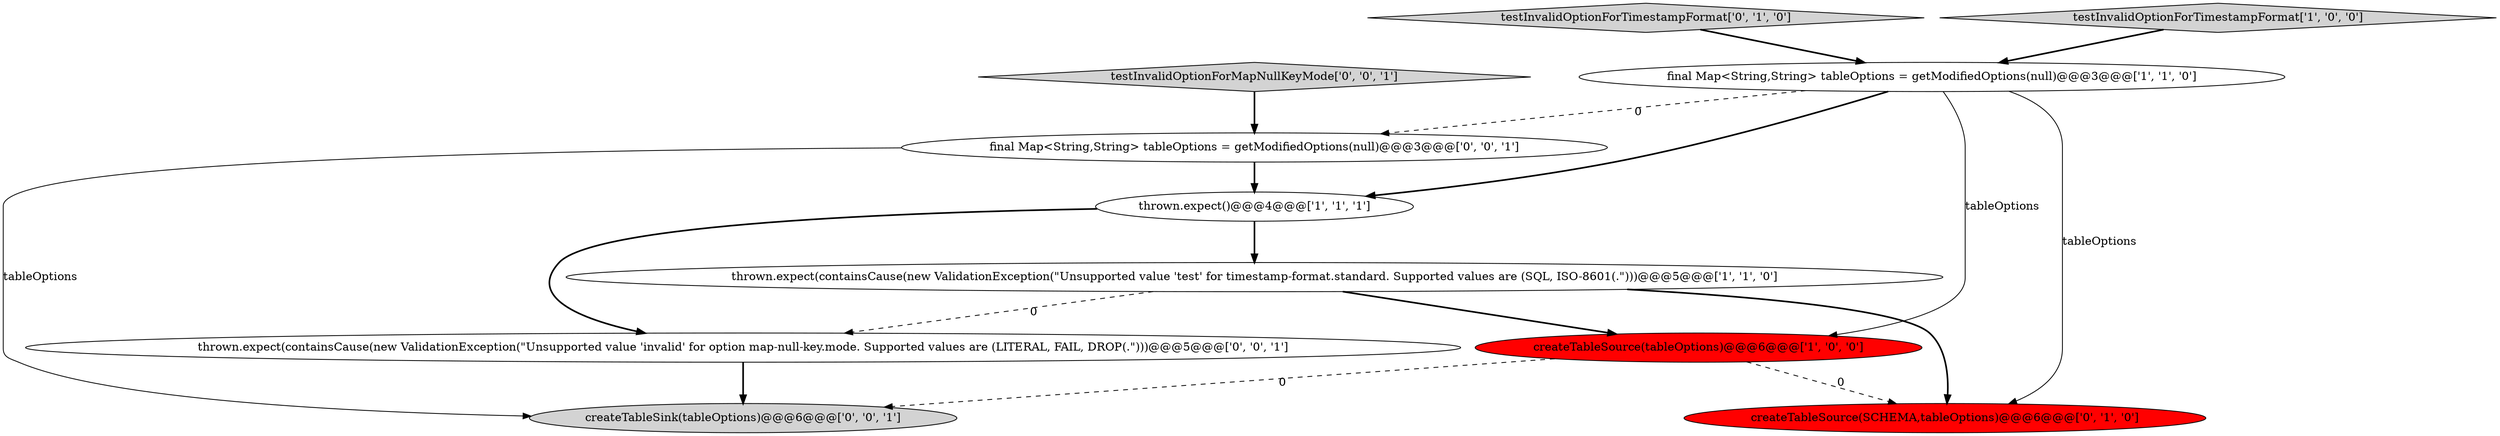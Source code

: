 digraph {
5 [style = filled, label = "testInvalidOptionForTimestampFormat['0', '1', '0']", fillcolor = lightgray, shape = diamond image = "AAA0AAABBB2BBB"];
3 [style = filled, label = "thrown.expect(containsCause(new ValidationException(\"Unsupported value 'test' for timestamp-format.standard. Supported values are (SQL, ISO-8601(.\")))@@@5@@@['1', '1', '0']", fillcolor = white, shape = ellipse image = "AAA0AAABBB1BBB"];
6 [style = filled, label = "createTableSource(SCHEMA,tableOptions)@@@6@@@['0', '1', '0']", fillcolor = red, shape = ellipse image = "AAA1AAABBB2BBB"];
2 [style = filled, label = "final Map<String,String> tableOptions = getModifiedOptions(null)@@@3@@@['1', '1', '0']", fillcolor = white, shape = ellipse image = "AAA0AAABBB1BBB"];
7 [style = filled, label = "final Map<String,String> tableOptions = getModifiedOptions(null)@@@3@@@['0', '0', '1']", fillcolor = white, shape = ellipse image = "AAA0AAABBB3BBB"];
9 [style = filled, label = "thrown.expect(containsCause(new ValidationException(\"Unsupported value 'invalid' for option map-null-key.mode. Supported values are (LITERAL, FAIL, DROP(.\")))@@@5@@@['0', '0', '1']", fillcolor = white, shape = ellipse image = "AAA0AAABBB3BBB"];
0 [style = filled, label = "thrown.expect()@@@4@@@['1', '1', '1']", fillcolor = white, shape = ellipse image = "AAA0AAABBB1BBB"];
8 [style = filled, label = "createTableSink(tableOptions)@@@6@@@['0', '0', '1']", fillcolor = lightgray, shape = ellipse image = "AAA0AAABBB3BBB"];
4 [style = filled, label = "createTableSource(tableOptions)@@@6@@@['1', '0', '0']", fillcolor = red, shape = ellipse image = "AAA1AAABBB1BBB"];
1 [style = filled, label = "testInvalidOptionForTimestampFormat['1', '0', '0']", fillcolor = lightgray, shape = diamond image = "AAA0AAABBB1BBB"];
10 [style = filled, label = "testInvalidOptionForMapNullKeyMode['0', '0', '1']", fillcolor = lightgray, shape = diamond image = "AAA0AAABBB3BBB"];
0->3 [style = bold, label=""];
3->6 [style = bold, label=""];
5->2 [style = bold, label=""];
1->2 [style = bold, label=""];
2->0 [style = bold, label=""];
7->0 [style = bold, label=""];
0->9 [style = bold, label=""];
4->6 [style = dashed, label="0"];
9->8 [style = bold, label=""];
2->7 [style = dashed, label="0"];
3->9 [style = dashed, label="0"];
3->4 [style = bold, label=""];
10->7 [style = bold, label=""];
2->4 [style = solid, label="tableOptions"];
7->8 [style = solid, label="tableOptions"];
4->8 [style = dashed, label="0"];
2->6 [style = solid, label="tableOptions"];
}
